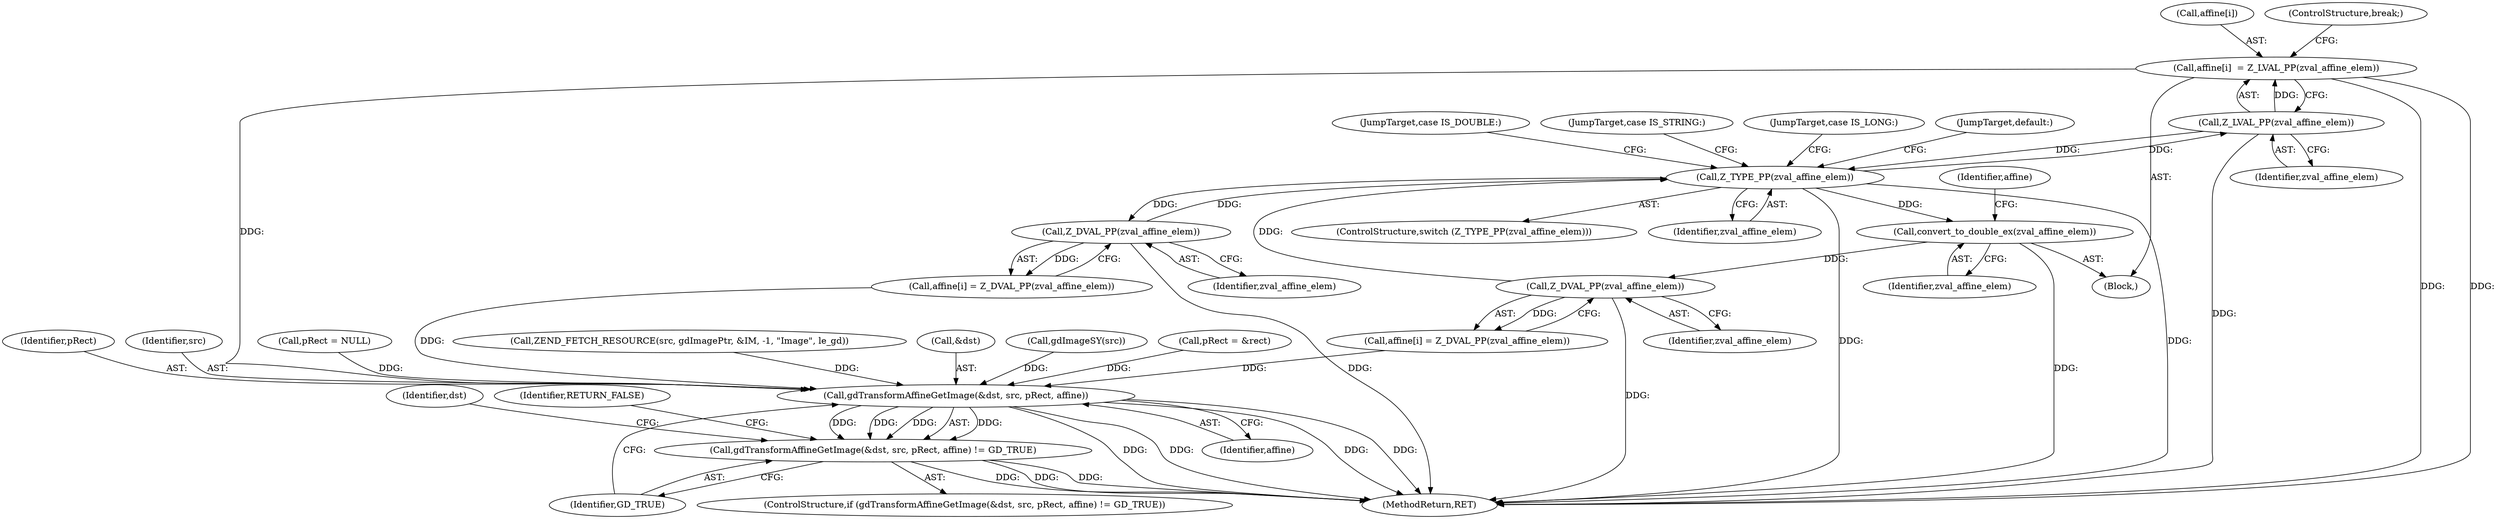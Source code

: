 digraph "1_php-src_2938329ce19cb8c4197dec146c3ec887c6f61d01_2@array" {
"1000172" [label="(Call,affine[i]  = Z_LVAL_PP(zval_affine_elem))"];
"1000176" [label="(Call,Z_LVAL_PP(zval_affine_elem))"];
"1000168" [label="(Call,Z_TYPE_PP(zval_affine_elem))"];
"1000184" [label="(Call,Z_DVAL_PP(zval_affine_elem))"];
"1000194" [label="(Call,Z_DVAL_PP(zval_affine_elem))"];
"1000188" [label="(Call,convert_to_double_ex(zval_affine_elem))"];
"1000339" [label="(Call,gdTransformAffineGetImage(&dst, src, pRect, affine))"];
"1000338" [label="(Call,gdTransformAffineGetImage(&dst, src, pRect, affine) != GD_TRUE)"];
"1000197" [label="(JumpTarget,default:)"];
"1000170" [label="(Block,)"];
"1000343" [label="(Identifier,pRect)"];
"1000180" [label="(Call,affine[i] = Z_DVAL_PP(zval_affine_elem))"];
"1000195" [label="(Identifier,zval_affine_elem)"];
"1000342" [label="(Identifier,src)"];
"1000194" [label="(Call,Z_DVAL_PP(zval_affine_elem))"];
"1000173" [label="(Call,affine[i])"];
"1000176" [label="(Call,Z_LVAL_PP(zval_affine_elem))"];
"1000177" [label="(Identifier,zval_affine_elem)"];
"1000337" [label="(ControlStructure,if (gdTransformAffineGetImage(&dst, src, pRect, affine) != GD_TRUE))"];
"1000339" [label="(Call,gdTransformAffineGetImage(&dst, src, pRect, affine))"];
"1000304" [label="(Call,pRect = &rect)"];
"1000179" [label="(JumpTarget,case IS_DOUBLE:)"];
"1000334" [label="(Call,pRect = NULL)"];
"1000347" [label="(Identifier,RETURN_FALSE)"];
"1000189" [label="(Identifier,zval_affine_elem)"];
"1000190" [label="(Call,affine[i] = Z_DVAL_PP(zval_affine_elem))"];
"1000350" [label="(Identifier,dst)"];
"1000167" [label="(ControlStructure,switch (Z_TYPE_PP(zval_affine_elem)))"];
"1000188" [label="(Call,convert_to_double_ex(zval_affine_elem))"];
"1000345" [label="(Identifier,GD_TRUE)"];
"1000187" [label="(JumpTarget,case IS_STRING:)"];
"1000340" [label="(Call,&dst)"];
"1000344" [label="(Identifier,affine)"];
"1000126" [label="(Call,ZEND_FETCH_RESOURCE(src, gdImagePtr, &IM, -1, \"Image\", le_gd))"];
"1000192" [label="(Identifier,affine)"];
"1000184" [label="(Call,Z_DVAL_PP(zval_affine_elem))"];
"1000178" [label="(ControlStructure,break;)"];
"1000185" [label="(Identifier,zval_affine_elem)"];
"1000169" [label="(Identifier,zval_affine_elem)"];
"1000332" [label="(Call,gdImageSY(src))"];
"1000360" [label="(MethodReturn,RET)"];
"1000338" [label="(Call,gdTransformAffineGetImage(&dst, src, pRect, affine) != GD_TRUE)"];
"1000171" [label="(JumpTarget,case IS_LONG:)"];
"1000168" [label="(Call,Z_TYPE_PP(zval_affine_elem))"];
"1000172" [label="(Call,affine[i]  = Z_LVAL_PP(zval_affine_elem))"];
"1000172" -> "1000170"  [label="AST: "];
"1000172" -> "1000176"  [label="CFG: "];
"1000173" -> "1000172"  [label="AST: "];
"1000176" -> "1000172"  [label="AST: "];
"1000178" -> "1000172"  [label="CFG: "];
"1000172" -> "1000360"  [label="DDG: "];
"1000172" -> "1000360"  [label="DDG: "];
"1000176" -> "1000172"  [label="DDG: "];
"1000172" -> "1000339"  [label="DDG: "];
"1000176" -> "1000177"  [label="CFG: "];
"1000177" -> "1000176"  [label="AST: "];
"1000176" -> "1000360"  [label="DDG: "];
"1000176" -> "1000168"  [label="DDG: "];
"1000168" -> "1000176"  [label="DDG: "];
"1000168" -> "1000167"  [label="AST: "];
"1000168" -> "1000169"  [label="CFG: "];
"1000169" -> "1000168"  [label="AST: "];
"1000171" -> "1000168"  [label="CFG: "];
"1000179" -> "1000168"  [label="CFG: "];
"1000187" -> "1000168"  [label="CFG: "];
"1000197" -> "1000168"  [label="CFG: "];
"1000168" -> "1000360"  [label="DDG: "];
"1000168" -> "1000360"  [label="DDG: "];
"1000184" -> "1000168"  [label="DDG: "];
"1000194" -> "1000168"  [label="DDG: "];
"1000168" -> "1000184"  [label="DDG: "];
"1000168" -> "1000188"  [label="DDG: "];
"1000184" -> "1000180"  [label="AST: "];
"1000184" -> "1000185"  [label="CFG: "];
"1000185" -> "1000184"  [label="AST: "];
"1000180" -> "1000184"  [label="CFG: "];
"1000184" -> "1000360"  [label="DDG: "];
"1000184" -> "1000180"  [label="DDG: "];
"1000194" -> "1000190"  [label="AST: "];
"1000194" -> "1000195"  [label="CFG: "];
"1000195" -> "1000194"  [label="AST: "];
"1000190" -> "1000194"  [label="CFG: "];
"1000194" -> "1000360"  [label="DDG: "];
"1000194" -> "1000190"  [label="DDG: "];
"1000188" -> "1000194"  [label="DDG: "];
"1000188" -> "1000170"  [label="AST: "];
"1000188" -> "1000189"  [label="CFG: "];
"1000189" -> "1000188"  [label="AST: "];
"1000192" -> "1000188"  [label="CFG: "];
"1000188" -> "1000360"  [label="DDG: "];
"1000339" -> "1000338"  [label="AST: "];
"1000339" -> "1000344"  [label="CFG: "];
"1000340" -> "1000339"  [label="AST: "];
"1000342" -> "1000339"  [label="AST: "];
"1000343" -> "1000339"  [label="AST: "];
"1000344" -> "1000339"  [label="AST: "];
"1000345" -> "1000339"  [label="CFG: "];
"1000339" -> "1000360"  [label="DDG: "];
"1000339" -> "1000360"  [label="DDG: "];
"1000339" -> "1000360"  [label="DDG: "];
"1000339" -> "1000360"  [label="DDG: "];
"1000339" -> "1000338"  [label="DDG: "];
"1000339" -> "1000338"  [label="DDG: "];
"1000339" -> "1000338"  [label="DDG: "];
"1000339" -> "1000338"  [label="DDG: "];
"1000332" -> "1000339"  [label="DDG: "];
"1000126" -> "1000339"  [label="DDG: "];
"1000304" -> "1000339"  [label="DDG: "];
"1000334" -> "1000339"  [label="DDG: "];
"1000180" -> "1000339"  [label="DDG: "];
"1000190" -> "1000339"  [label="DDG: "];
"1000338" -> "1000337"  [label="AST: "];
"1000338" -> "1000345"  [label="CFG: "];
"1000345" -> "1000338"  [label="AST: "];
"1000347" -> "1000338"  [label="CFG: "];
"1000350" -> "1000338"  [label="CFG: "];
"1000338" -> "1000360"  [label="DDG: "];
"1000338" -> "1000360"  [label="DDG: "];
"1000338" -> "1000360"  [label="DDG: "];
}
